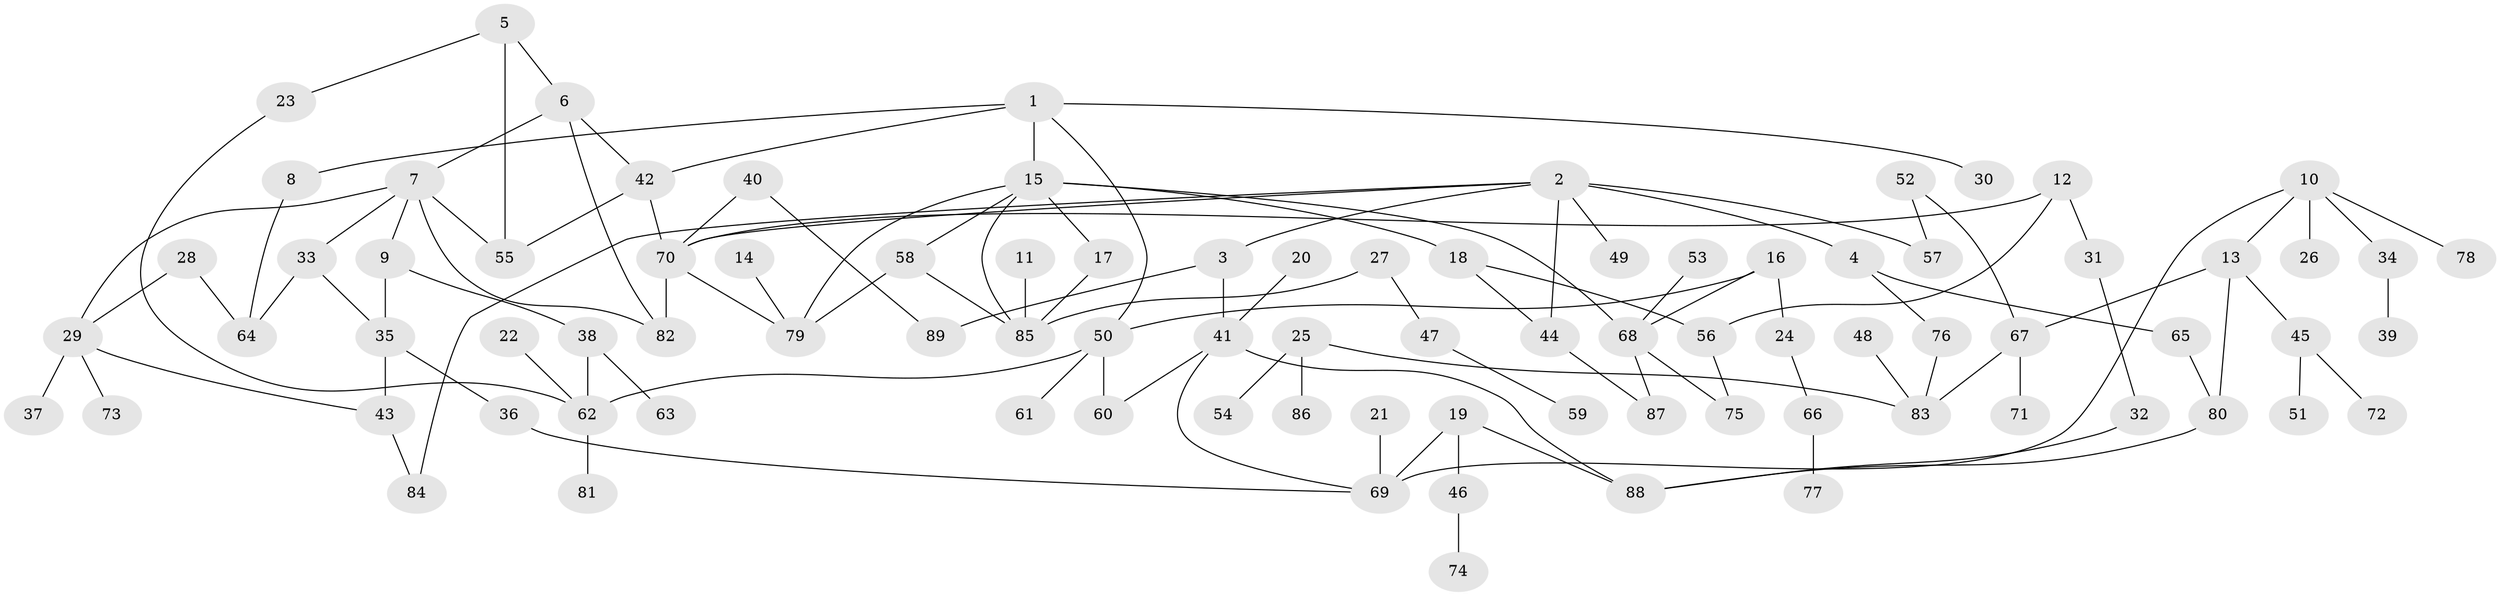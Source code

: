 // original degree distribution, {4: 0.047244094488188976, 5: 0.06299212598425197, 7: 0.023622047244094488, 3: 0.2125984251968504, 6: 0.047244094488188976, 2: 0.2440944881889764, 1: 0.36220472440944884}
// Generated by graph-tools (version 1.1) at 2025/36/03/04/25 23:36:04]
// undirected, 89 vertices, 117 edges
graph export_dot {
  node [color=gray90,style=filled];
  1;
  2;
  3;
  4;
  5;
  6;
  7;
  8;
  9;
  10;
  11;
  12;
  13;
  14;
  15;
  16;
  17;
  18;
  19;
  20;
  21;
  22;
  23;
  24;
  25;
  26;
  27;
  28;
  29;
  30;
  31;
  32;
  33;
  34;
  35;
  36;
  37;
  38;
  39;
  40;
  41;
  42;
  43;
  44;
  45;
  46;
  47;
  48;
  49;
  50;
  51;
  52;
  53;
  54;
  55;
  56;
  57;
  58;
  59;
  60;
  61;
  62;
  63;
  64;
  65;
  66;
  67;
  68;
  69;
  70;
  71;
  72;
  73;
  74;
  75;
  76;
  77;
  78;
  79;
  80;
  81;
  82;
  83;
  84;
  85;
  86;
  87;
  88;
  89;
  1 -- 8 [weight=1.0];
  1 -- 15 [weight=1.0];
  1 -- 30 [weight=1.0];
  1 -- 42 [weight=1.0];
  1 -- 50 [weight=1.0];
  2 -- 3 [weight=1.0];
  2 -- 4 [weight=1.0];
  2 -- 44 [weight=1.0];
  2 -- 49 [weight=1.0];
  2 -- 57 [weight=1.0];
  2 -- 70 [weight=1.0];
  2 -- 84 [weight=1.0];
  3 -- 41 [weight=1.0];
  3 -- 89 [weight=1.0];
  4 -- 65 [weight=1.0];
  4 -- 76 [weight=1.0];
  5 -- 6 [weight=1.0];
  5 -- 23 [weight=1.0];
  5 -- 55 [weight=1.0];
  6 -- 7 [weight=1.0];
  6 -- 42 [weight=1.0];
  6 -- 82 [weight=1.0];
  7 -- 9 [weight=1.0];
  7 -- 29 [weight=1.0];
  7 -- 33 [weight=1.0];
  7 -- 55 [weight=1.0];
  7 -- 82 [weight=1.0];
  8 -- 64 [weight=1.0];
  9 -- 35 [weight=1.0];
  9 -- 38 [weight=1.0];
  10 -- 13 [weight=1.0];
  10 -- 26 [weight=1.0];
  10 -- 34 [weight=1.0];
  10 -- 69 [weight=1.0];
  10 -- 78 [weight=1.0];
  11 -- 85 [weight=1.0];
  12 -- 31 [weight=1.0];
  12 -- 56 [weight=1.0];
  12 -- 70 [weight=1.0];
  13 -- 45 [weight=1.0];
  13 -- 67 [weight=1.0];
  13 -- 80 [weight=1.0];
  14 -- 79 [weight=1.0];
  15 -- 17 [weight=1.0];
  15 -- 18 [weight=1.0];
  15 -- 58 [weight=1.0];
  15 -- 68 [weight=1.0];
  15 -- 79 [weight=1.0];
  15 -- 85 [weight=1.0];
  16 -- 24 [weight=1.0];
  16 -- 50 [weight=1.0];
  16 -- 68 [weight=1.0];
  17 -- 85 [weight=1.0];
  18 -- 44 [weight=1.0];
  18 -- 56 [weight=1.0];
  19 -- 46 [weight=1.0];
  19 -- 69 [weight=1.0];
  19 -- 88 [weight=1.0];
  20 -- 41 [weight=1.0];
  21 -- 69 [weight=1.0];
  22 -- 62 [weight=1.0];
  23 -- 62 [weight=1.0];
  24 -- 66 [weight=1.0];
  25 -- 54 [weight=1.0];
  25 -- 83 [weight=1.0];
  25 -- 86 [weight=1.0];
  27 -- 47 [weight=1.0];
  27 -- 85 [weight=1.0];
  28 -- 29 [weight=1.0];
  28 -- 64 [weight=1.0];
  29 -- 37 [weight=1.0];
  29 -- 43 [weight=1.0];
  29 -- 73 [weight=1.0];
  31 -- 32 [weight=1.0];
  32 -- 88 [weight=1.0];
  33 -- 35 [weight=1.0];
  33 -- 64 [weight=1.0];
  34 -- 39 [weight=1.0];
  35 -- 36 [weight=1.0];
  35 -- 43 [weight=1.0];
  36 -- 69 [weight=1.0];
  38 -- 62 [weight=1.0];
  38 -- 63 [weight=1.0];
  40 -- 70 [weight=1.0];
  40 -- 89 [weight=1.0];
  41 -- 60 [weight=1.0];
  41 -- 69 [weight=1.0];
  41 -- 88 [weight=1.0];
  42 -- 55 [weight=1.0];
  42 -- 70 [weight=1.0];
  43 -- 84 [weight=1.0];
  44 -- 87 [weight=1.0];
  45 -- 51 [weight=1.0];
  45 -- 72 [weight=1.0];
  46 -- 74 [weight=1.0];
  47 -- 59 [weight=1.0];
  48 -- 83 [weight=1.0];
  50 -- 60 [weight=1.0];
  50 -- 61 [weight=1.0];
  50 -- 62 [weight=1.0];
  52 -- 57 [weight=1.0];
  52 -- 67 [weight=1.0];
  53 -- 68 [weight=1.0];
  56 -- 75 [weight=1.0];
  58 -- 79 [weight=1.0];
  58 -- 85 [weight=1.0];
  62 -- 81 [weight=1.0];
  65 -- 80 [weight=1.0];
  66 -- 77 [weight=1.0];
  67 -- 71 [weight=1.0];
  67 -- 83 [weight=1.0];
  68 -- 75 [weight=1.0];
  68 -- 87 [weight=1.0];
  70 -- 79 [weight=1.0];
  70 -- 82 [weight=1.0];
  76 -- 83 [weight=1.0];
  80 -- 88 [weight=1.0];
}
